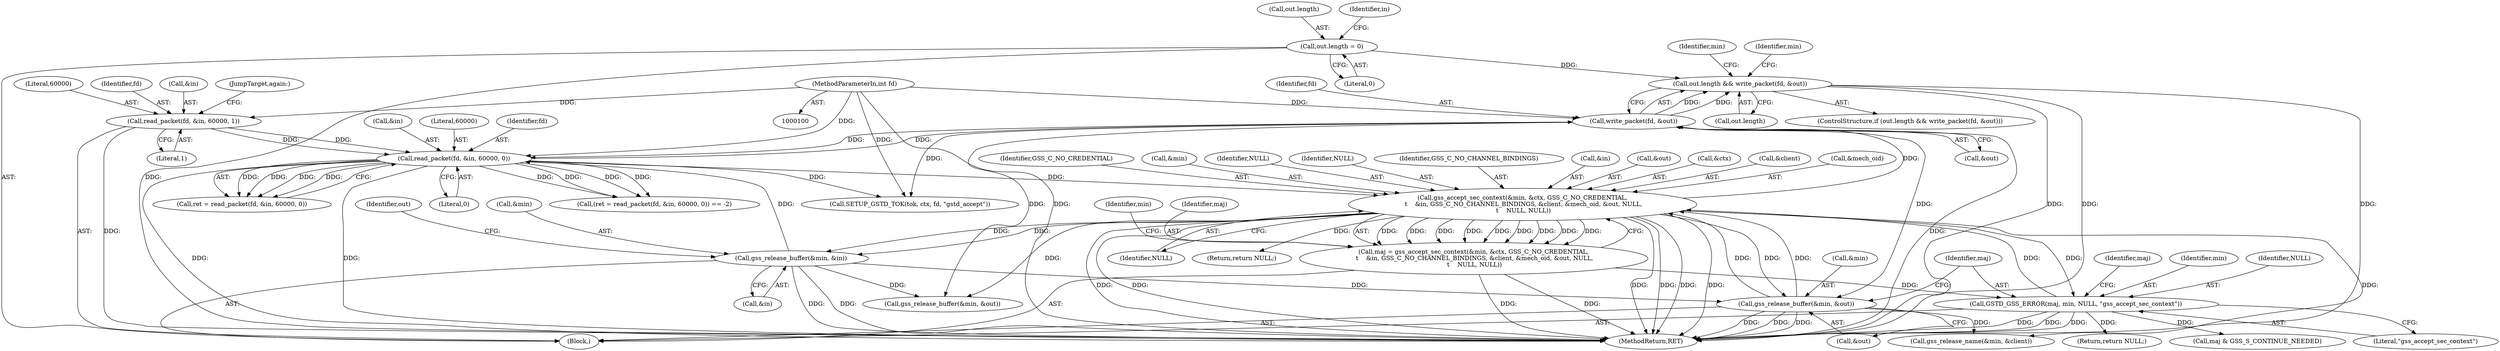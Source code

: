 digraph "0_knc_f237f3e09ecbaf59c897f5046538a7b1a3fa40c1@API" {
"1000187" [label="(Call,out.length && write_packet(fd, &out))"];
"1000126" [label="(Call,out.length = 0)"];
"1000191" [label="(Call,write_packet(fd, &out))"];
"1000147" [label="(Call,read_packet(fd, &in, 60000, 0))"];
"1000136" [label="(Call,read_packet(fd, &in, 60000, 1))"];
"1000101" [label="(MethodParameterIn,int fd)"];
"1000181" [label="(Call,gss_release_buffer(&min, &in))"];
"1000163" [label="(Call,gss_accept_sec_context(&min, &ctx, GSS_C_NO_CREDENTIAL,\n \t    &in, GSS_C_NO_CHANNEL_BINDINGS, &client, &mech_oid, &out, NULL,\n \t    NULL, NULL))"];
"1000203" [label="(Call,gss_release_buffer(&min, &out))"];
"1000208" [label="(Call,GSTD_GSS_ERROR(maj, min, NULL, \"gss_accept_sec_context\"))"];
"1000161" [label="(Call,maj = gss_accept_sec_context(&min, &ctx, GSS_C_NO_CREDENTIAL,\n \t    &in, GSS_C_NO_CHANNEL_BINDINGS, &client, &mech_oid, &out, NULL,\n \t    NULL, NULL))"];
"1000208" [label="(Call,GSTD_GSS_ERROR(maj, min, NULL, \"gss_accept_sec_context\"))"];
"1000210" [label="(Identifier,min)"];
"1000201" [label="(Return,return NULL;)"];
"1000105" [label="(Block,)"];
"1000181" [label="(Call,gss_release_buffer(&min, &in))"];
"1000164" [label="(Call,&min)"];
"1000179" [label="(Identifier,NULL)"];
"1000126" [label="(Call,out.length = 0)"];
"1000178" [label="(Identifier,NULL)"];
"1000163" [label="(Call,gss_accept_sec_context(&min, &ctx, GSS_C_NO_CREDENTIAL,\n \t    &in, GSS_C_NO_CHANNEL_BINDINGS, &client, &mech_oid, &out, NULL,\n \t    NULL, NULL))"];
"1000184" [label="(Call,&in)"];
"1000171" [label="(Identifier,GSS_C_NO_CHANNEL_BINDINGS)"];
"1000127" [label="(Call,out.length)"];
"1000191" [label="(Call,write_packet(fd, &out))"];
"1000141" [label="(Literal,1)"];
"1000138" [label="(Call,&in)"];
"1000159" [label="(Return,return NULL;)"];
"1000149" [label="(Call,&in)"];
"1000233" [label="(Call,gss_release_name(&min, &client))"];
"1000188" [label="(Call,out.length)"];
"1000142" [label="(JumpTarget,again:)"];
"1000183" [label="(Identifier,min)"];
"1000206" [label="(Call,&out)"];
"1000186" [label="(ControlStructure,if (out.length && write_packet(fd, &out)))"];
"1000180" [label="(Identifier,NULL)"];
"1000187" [label="(Call,out.length && write_packet(fd, &out))"];
"1000169" [label="(Call,&in)"];
"1000204" [label="(Call,&min)"];
"1000140" [label="(Literal,60000)"];
"1000205" [label="(Identifier,min)"];
"1000214" [label="(Call,maj & GSS_S_CONTINUE_NEEDED)"];
"1000151" [label="(Literal,60000)"];
"1000130" [label="(Literal,0)"];
"1000176" [label="(Call,&out)"];
"1000133" [label="(Identifier,in)"];
"1000166" [label="(Call,&ctx)"];
"1000172" [label="(Call,&client)"];
"1000162" [label="(Identifier,maj)"];
"1000101" [label="(MethodParameterIn,int fd)"];
"1000203" [label="(Call,gss_release_buffer(&min, &out))"];
"1000209" [label="(Identifier,maj)"];
"1000147" [label="(Call,read_packet(fd, &in, 60000, 0))"];
"1000145" [label="(Call,ret = read_packet(fd, &in, 60000, 0))"];
"1000148" [label="(Identifier,fd)"];
"1000193" [label="(Call,&out)"];
"1000152" [label="(Literal,0)"];
"1000174" [label="(Call,&mech_oid)"];
"1000211" [label="(Identifier,NULL)"];
"1000215" [label="(Identifier,maj)"];
"1000238" [label="(Call,SETUP_GSTD_TOK(tok, ctx, fd, \"gstd_accept\"))"];
"1000245" [label="(MethodReturn,RET)"];
"1000196" [label="(Call,gss_release_buffer(&min, &out))"];
"1000212" [label="(Literal,\"gss_accept_sec_context\")"];
"1000192" [label="(Identifier,fd)"];
"1000168" [label="(Identifier,GSS_C_NO_CREDENTIAL)"];
"1000144" [label="(Call,(ret = read_packet(fd, &in, 60000, 0)) == -2)"];
"1000189" [label="(Identifier,out)"];
"1000198" [label="(Identifier,min)"];
"1000137" [label="(Identifier,fd)"];
"1000161" [label="(Call,maj = gss_accept_sec_context(&min, &ctx, GSS_C_NO_CREDENTIAL,\n \t    &in, GSS_C_NO_CHANNEL_BINDINGS, &client, &mech_oid, &out, NULL,\n \t    NULL, NULL))"];
"1000136" [label="(Call,read_packet(fd, &in, 60000, 1))"];
"1000182" [label="(Call,&min)"];
"1000187" -> "1000186"  [label="AST: "];
"1000187" -> "1000188"  [label="CFG: "];
"1000187" -> "1000191"  [label="CFG: "];
"1000188" -> "1000187"  [label="AST: "];
"1000191" -> "1000187"  [label="AST: "];
"1000198" -> "1000187"  [label="CFG: "];
"1000205" -> "1000187"  [label="CFG: "];
"1000187" -> "1000245"  [label="DDG: "];
"1000187" -> "1000245"  [label="DDG: "];
"1000187" -> "1000245"  [label="DDG: "];
"1000126" -> "1000187"  [label="DDG: "];
"1000191" -> "1000187"  [label="DDG: "];
"1000191" -> "1000187"  [label="DDG: "];
"1000126" -> "1000105"  [label="AST: "];
"1000126" -> "1000130"  [label="CFG: "];
"1000127" -> "1000126"  [label="AST: "];
"1000130" -> "1000126"  [label="AST: "];
"1000133" -> "1000126"  [label="CFG: "];
"1000126" -> "1000245"  [label="DDG: "];
"1000191" -> "1000193"  [label="CFG: "];
"1000192" -> "1000191"  [label="AST: "];
"1000193" -> "1000191"  [label="AST: "];
"1000191" -> "1000245"  [label="DDG: "];
"1000191" -> "1000147"  [label="DDG: "];
"1000147" -> "1000191"  [label="DDG: "];
"1000101" -> "1000191"  [label="DDG: "];
"1000163" -> "1000191"  [label="DDG: "];
"1000191" -> "1000196"  [label="DDG: "];
"1000191" -> "1000203"  [label="DDG: "];
"1000191" -> "1000238"  [label="DDG: "];
"1000147" -> "1000145"  [label="AST: "];
"1000147" -> "1000152"  [label="CFG: "];
"1000148" -> "1000147"  [label="AST: "];
"1000149" -> "1000147"  [label="AST: "];
"1000151" -> "1000147"  [label="AST: "];
"1000152" -> "1000147"  [label="AST: "];
"1000145" -> "1000147"  [label="CFG: "];
"1000147" -> "1000245"  [label="DDG: "];
"1000147" -> "1000245"  [label="DDG: "];
"1000147" -> "1000144"  [label="DDG: "];
"1000147" -> "1000144"  [label="DDG: "];
"1000147" -> "1000144"  [label="DDG: "];
"1000147" -> "1000144"  [label="DDG: "];
"1000147" -> "1000145"  [label="DDG: "];
"1000147" -> "1000145"  [label="DDG: "];
"1000147" -> "1000145"  [label="DDG: "];
"1000147" -> "1000145"  [label="DDG: "];
"1000136" -> "1000147"  [label="DDG: "];
"1000136" -> "1000147"  [label="DDG: "];
"1000101" -> "1000147"  [label="DDG: "];
"1000181" -> "1000147"  [label="DDG: "];
"1000147" -> "1000163"  [label="DDG: "];
"1000147" -> "1000238"  [label="DDG: "];
"1000136" -> "1000105"  [label="AST: "];
"1000136" -> "1000141"  [label="CFG: "];
"1000137" -> "1000136"  [label="AST: "];
"1000138" -> "1000136"  [label="AST: "];
"1000140" -> "1000136"  [label="AST: "];
"1000141" -> "1000136"  [label="AST: "];
"1000142" -> "1000136"  [label="CFG: "];
"1000136" -> "1000245"  [label="DDG: "];
"1000101" -> "1000136"  [label="DDG: "];
"1000101" -> "1000100"  [label="AST: "];
"1000101" -> "1000245"  [label="DDG: "];
"1000101" -> "1000238"  [label="DDG: "];
"1000181" -> "1000105"  [label="AST: "];
"1000181" -> "1000184"  [label="CFG: "];
"1000182" -> "1000181"  [label="AST: "];
"1000184" -> "1000181"  [label="AST: "];
"1000189" -> "1000181"  [label="CFG: "];
"1000181" -> "1000245"  [label="DDG: "];
"1000181" -> "1000245"  [label="DDG: "];
"1000163" -> "1000181"  [label="DDG: "];
"1000163" -> "1000181"  [label="DDG: "];
"1000181" -> "1000196"  [label="DDG: "];
"1000181" -> "1000203"  [label="DDG: "];
"1000163" -> "1000161"  [label="AST: "];
"1000163" -> "1000180"  [label="CFG: "];
"1000164" -> "1000163"  [label="AST: "];
"1000166" -> "1000163"  [label="AST: "];
"1000168" -> "1000163"  [label="AST: "];
"1000169" -> "1000163"  [label="AST: "];
"1000171" -> "1000163"  [label="AST: "];
"1000172" -> "1000163"  [label="AST: "];
"1000174" -> "1000163"  [label="AST: "];
"1000176" -> "1000163"  [label="AST: "];
"1000178" -> "1000163"  [label="AST: "];
"1000179" -> "1000163"  [label="AST: "];
"1000180" -> "1000163"  [label="AST: "];
"1000161" -> "1000163"  [label="CFG: "];
"1000163" -> "1000245"  [label="DDG: "];
"1000163" -> "1000245"  [label="DDG: "];
"1000163" -> "1000245"  [label="DDG: "];
"1000163" -> "1000245"  [label="DDG: "];
"1000163" -> "1000245"  [label="DDG: "];
"1000163" -> "1000245"  [label="DDG: "];
"1000163" -> "1000161"  [label="DDG: "];
"1000163" -> "1000161"  [label="DDG: "];
"1000163" -> "1000161"  [label="DDG: "];
"1000163" -> "1000161"  [label="DDG: "];
"1000163" -> "1000161"  [label="DDG: "];
"1000163" -> "1000161"  [label="DDG: "];
"1000163" -> "1000161"  [label="DDG: "];
"1000163" -> "1000161"  [label="DDG: "];
"1000163" -> "1000161"  [label="DDG: "];
"1000203" -> "1000163"  [label="DDG: "];
"1000203" -> "1000163"  [label="DDG: "];
"1000208" -> "1000163"  [label="DDG: "];
"1000163" -> "1000196"  [label="DDG: "];
"1000163" -> "1000201"  [label="DDG: "];
"1000163" -> "1000203"  [label="DDG: "];
"1000163" -> "1000208"  [label="DDG: "];
"1000163" -> "1000233"  [label="DDG: "];
"1000203" -> "1000105"  [label="AST: "];
"1000203" -> "1000206"  [label="CFG: "];
"1000204" -> "1000203"  [label="AST: "];
"1000206" -> "1000203"  [label="AST: "];
"1000209" -> "1000203"  [label="CFG: "];
"1000203" -> "1000245"  [label="DDG: "];
"1000203" -> "1000245"  [label="DDG: "];
"1000203" -> "1000245"  [label="DDG: "];
"1000203" -> "1000233"  [label="DDG: "];
"1000208" -> "1000105"  [label="AST: "];
"1000208" -> "1000212"  [label="CFG: "];
"1000209" -> "1000208"  [label="AST: "];
"1000210" -> "1000208"  [label="AST: "];
"1000211" -> "1000208"  [label="AST: "];
"1000212" -> "1000208"  [label="AST: "];
"1000215" -> "1000208"  [label="CFG: "];
"1000208" -> "1000245"  [label="DDG: "];
"1000208" -> "1000245"  [label="DDG: "];
"1000208" -> "1000245"  [label="DDG: "];
"1000208" -> "1000159"  [label="DDG: "];
"1000161" -> "1000208"  [label="DDG: "];
"1000208" -> "1000214"  [label="DDG: "];
"1000161" -> "1000105"  [label="AST: "];
"1000162" -> "1000161"  [label="AST: "];
"1000183" -> "1000161"  [label="CFG: "];
"1000161" -> "1000245"  [label="DDG: "];
"1000161" -> "1000245"  [label="DDG: "];
}
